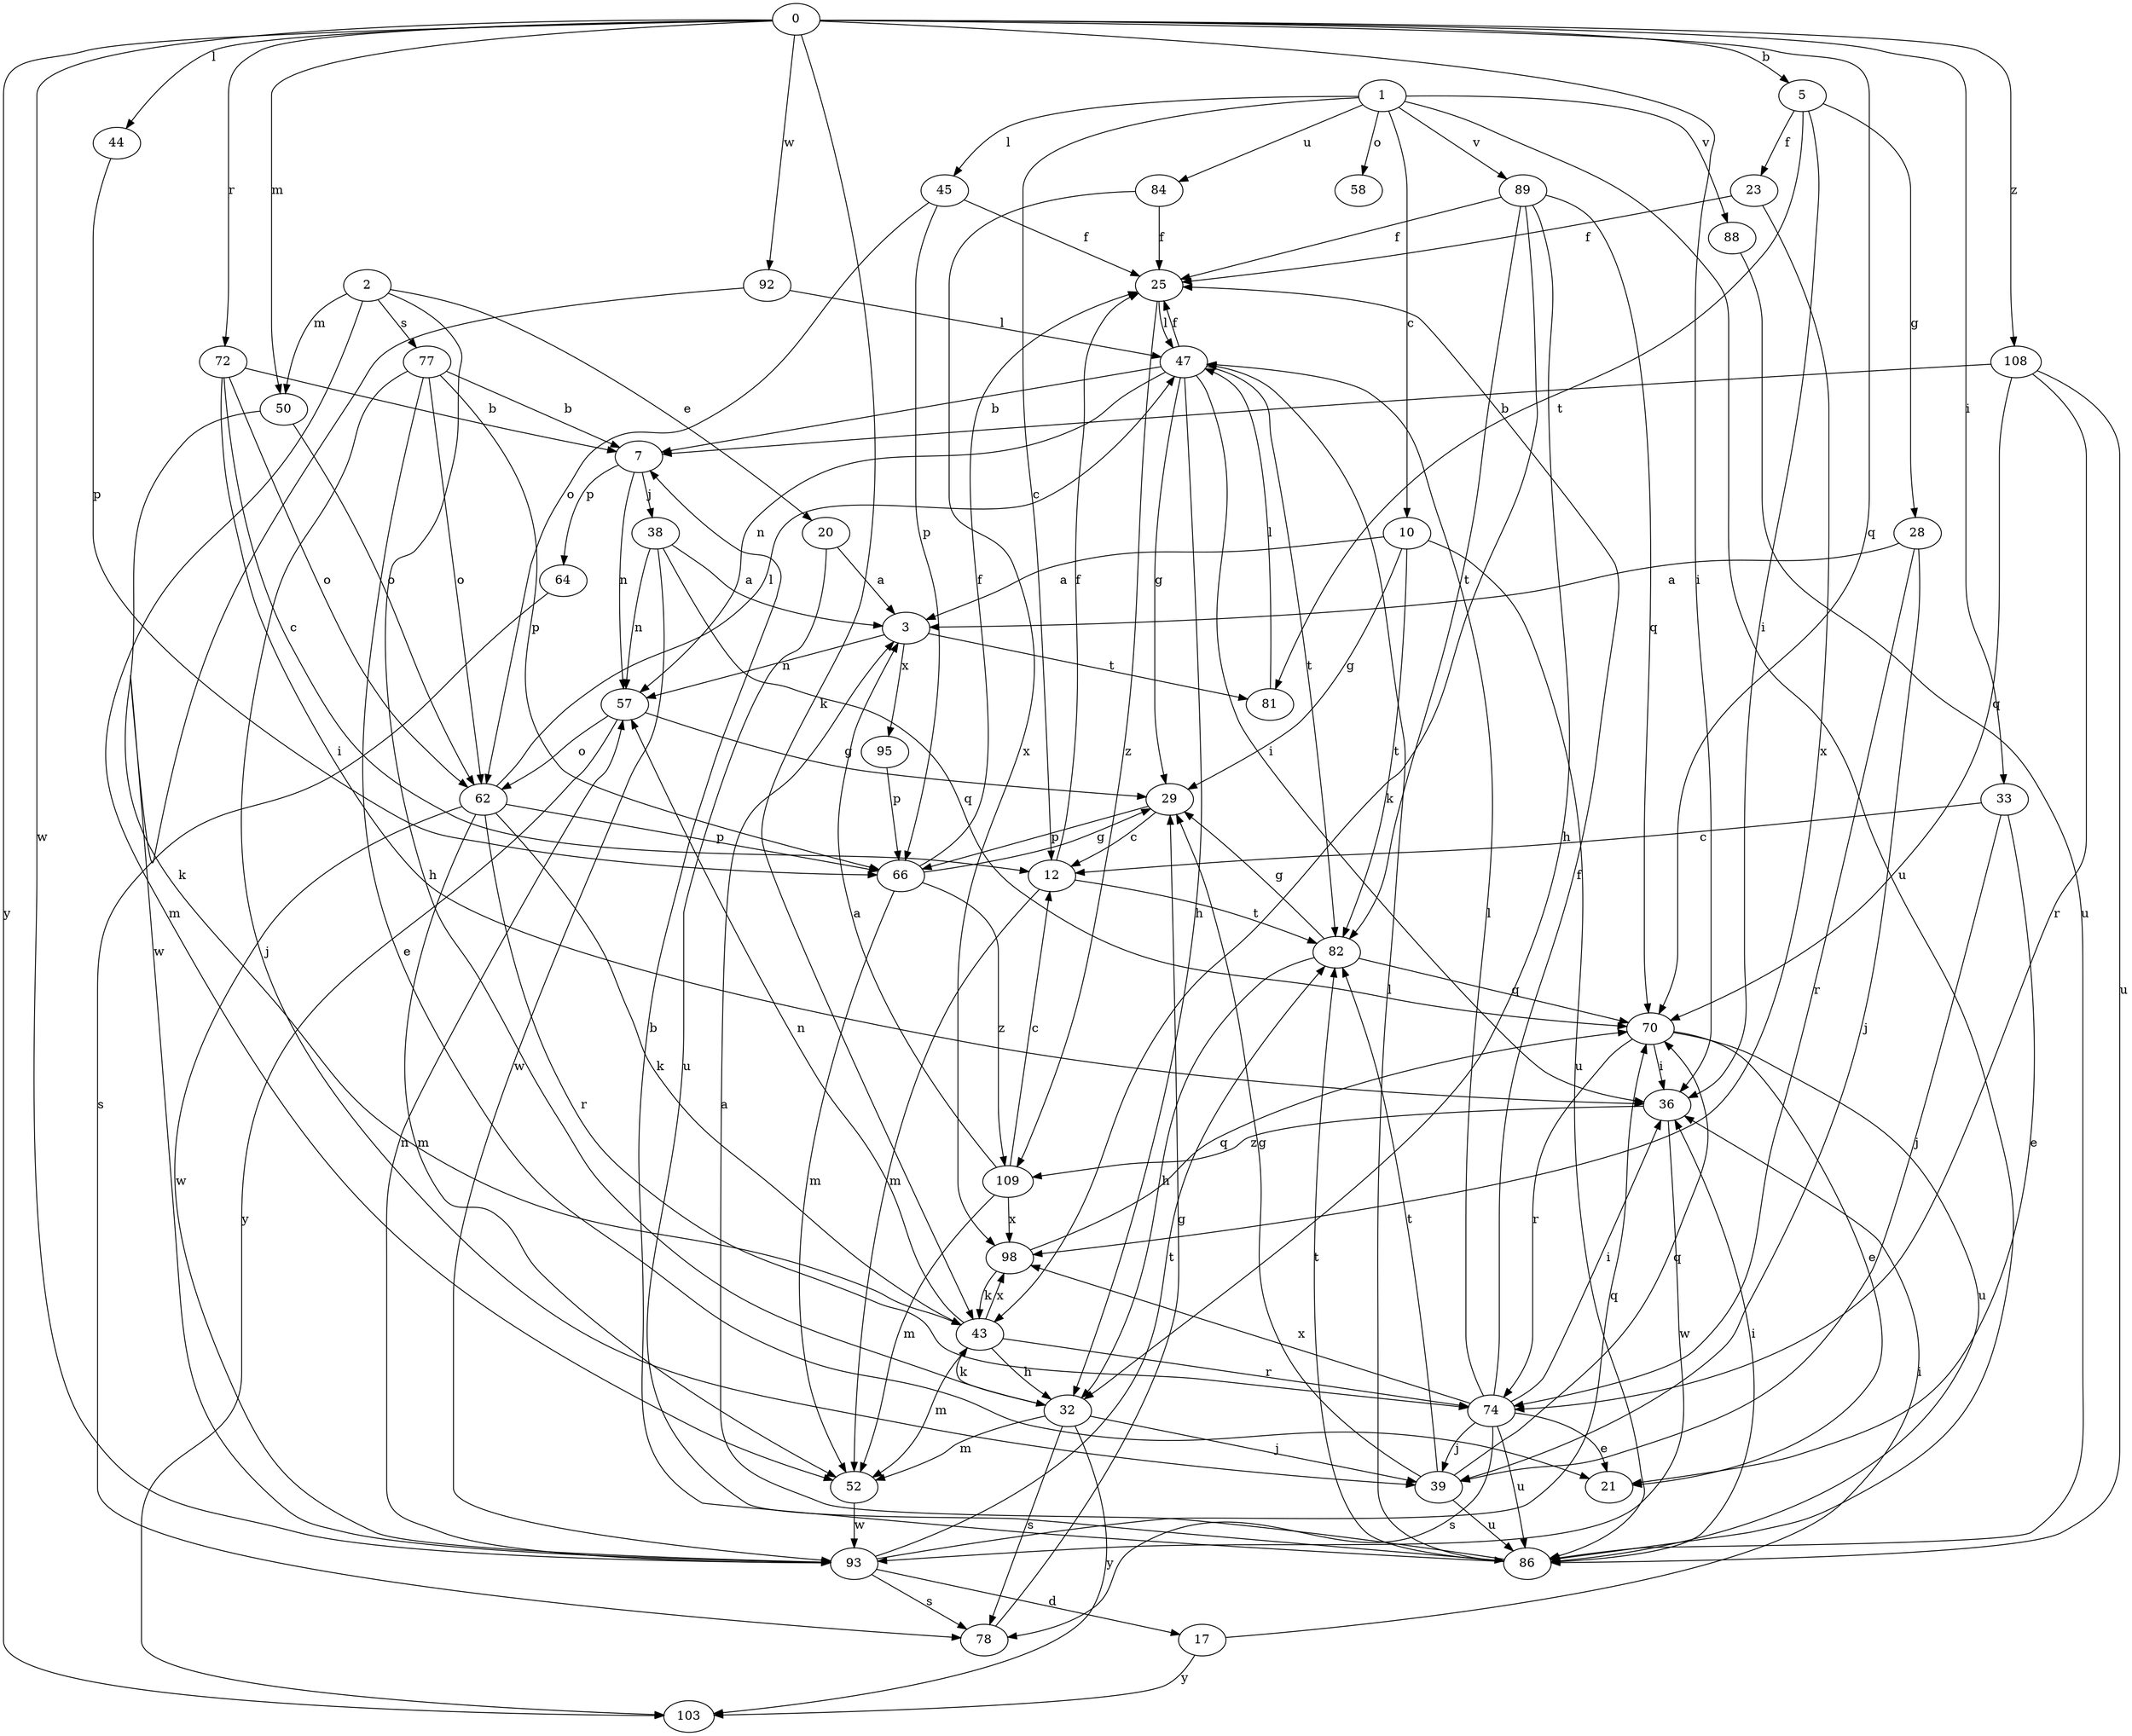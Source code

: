 strict digraph  {
0;
1;
2;
3;
5;
7;
10;
12;
17;
20;
21;
23;
25;
28;
29;
32;
33;
36;
38;
39;
43;
44;
45;
47;
50;
52;
57;
58;
62;
64;
66;
70;
72;
74;
77;
78;
81;
82;
84;
86;
88;
89;
92;
93;
95;
98;
103;
108;
109;
0 -> 5  [label=b];
0 -> 33  [label=i];
0 -> 36  [label=i];
0 -> 43  [label=k];
0 -> 44  [label=l];
0 -> 50  [label=m];
0 -> 70  [label=q];
0 -> 72  [label=r];
0 -> 92  [label=w];
0 -> 93  [label=w];
0 -> 103  [label=y];
0 -> 108  [label=z];
1 -> 10  [label=c];
1 -> 12  [label=c];
1 -> 45  [label=l];
1 -> 58  [label=o];
1 -> 84  [label=u];
1 -> 86  [label=u];
1 -> 88  [label=v];
1 -> 89  [label=v];
2 -> 20  [label=e];
2 -> 32  [label=h];
2 -> 50  [label=m];
2 -> 52  [label=m];
2 -> 77  [label=s];
3 -> 57  [label=n];
3 -> 81  [label=t];
3 -> 95  [label=x];
5 -> 23  [label=f];
5 -> 28  [label=g];
5 -> 36  [label=i];
5 -> 81  [label=t];
7 -> 38  [label=j];
7 -> 57  [label=n];
7 -> 64  [label=p];
10 -> 3  [label=a];
10 -> 29  [label=g];
10 -> 82  [label=t];
10 -> 86  [label=u];
12 -> 25  [label=f];
12 -> 52  [label=m];
12 -> 82  [label=t];
17 -> 36  [label=i];
17 -> 103  [label=y];
20 -> 3  [label=a];
20 -> 86  [label=u];
23 -> 25  [label=f];
23 -> 98  [label=x];
25 -> 47  [label=l];
25 -> 109  [label=z];
28 -> 3  [label=a];
28 -> 39  [label=j];
28 -> 74  [label=r];
29 -> 12  [label=c];
29 -> 66  [label=p];
32 -> 39  [label=j];
32 -> 43  [label=k];
32 -> 52  [label=m];
32 -> 78  [label=s];
32 -> 103  [label=y];
33 -> 12  [label=c];
33 -> 21  [label=e];
33 -> 39  [label=j];
36 -> 93  [label=w];
36 -> 109  [label=z];
38 -> 3  [label=a];
38 -> 57  [label=n];
38 -> 70  [label=q];
38 -> 93  [label=w];
39 -> 29  [label=g];
39 -> 70  [label=q];
39 -> 82  [label=t];
39 -> 86  [label=u];
43 -> 32  [label=h];
43 -> 52  [label=m];
43 -> 57  [label=n];
43 -> 74  [label=r];
43 -> 98  [label=x];
44 -> 66  [label=p];
45 -> 25  [label=f];
45 -> 62  [label=o];
45 -> 66  [label=p];
47 -> 7  [label=b];
47 -> 25  [label=f];
47 -> 29  [label=g];
47 -> 32  [label=h];
47 -> 36  [label=i];
47 -> 57  [label=n];
47 -> 82  [label=t];
50 -> 43  [label=k];
50 -> 62  [label=o];
52 -> 93  [label=w];
57 -> 29  [label=g];
57 -> 62  [label=o];
57 -> 103  [label=y];
62 -> 43  [label=k];
62 -> 47  [label=l];
62 -> 52  [label=m];
62 -> 66  [label=p];
62 -> 74  [label=r];
62 -> 93  [label=w];
64 -> 78  [label=s];
66 -> 25  [label=f];
66 -> 29  [label=g];
66 -> 52  [label=m];
66 -> 109  [label=z];
70 -> 21  [label=e];
70 -> 36  [label=i];
70 -> 74  [label=r];
70 -> 86  [label=u];
72 -> 7  [label=b];
72 -> 12  [label=c];
72 -> 36  [label=i];
72 -> 62  [label=o];
74 -> 21  [label=e];
74 -> 25  [label=f];
74 -> 36  [label=i];
74 -> 39  [label=j];
74 -> 47  [label=l];
74 -> 78  [label=s];
74 -> 86  [label=u];
74 -> 98  [label=x];
77 -> 7  [label=b];
77 -> 21  [label=e];
77 -> 39  [label=j];
77 -> 62  [label=o];
77 -> 66  [label=p];
78 -> 29  [label=g];
81 -> 47  [label=l];
82 -> 29  [label=g];
82 -> 32  [label=h];
82 -> 70  [label=q];
84 -> 25  [label=f];
84 -> 98  [label=x];
86 -> 3  [label=a];
86 -> 7  [label=b];
86 -> 36  [label=i];
86 -> 47  [label=l];
86 -> 82  [label=t];
88 -> 86  [label=u];
89 -> 25  [label=f];
89 -> 32  [label=h];
89 -> 43  [label=k];
89 -> 70  [label=q];
89 -> 82  [label=t];
92 -> 47  [label=l];
92 -> 93  [label=w];
93 -> 17  [label=d];
93 -> 57  [label=n];
93 -> 70  [label=q];
93 -> 78  [label=s];
93 -> 82  [label=t];
95 -> 66  [label=p];
98 -> 43  [label=k];
98 -> 70  [label=q];
108 -> 7  [label=b];
108 -> 70  [label=q];
108 -> 74  [label=r];
108 -> 86  [label=u];
109 -> 3  [label=a];
109 -> 12  [label=c];
109 -> 52  [label=m];
109 -> 98  [label=x];
}
